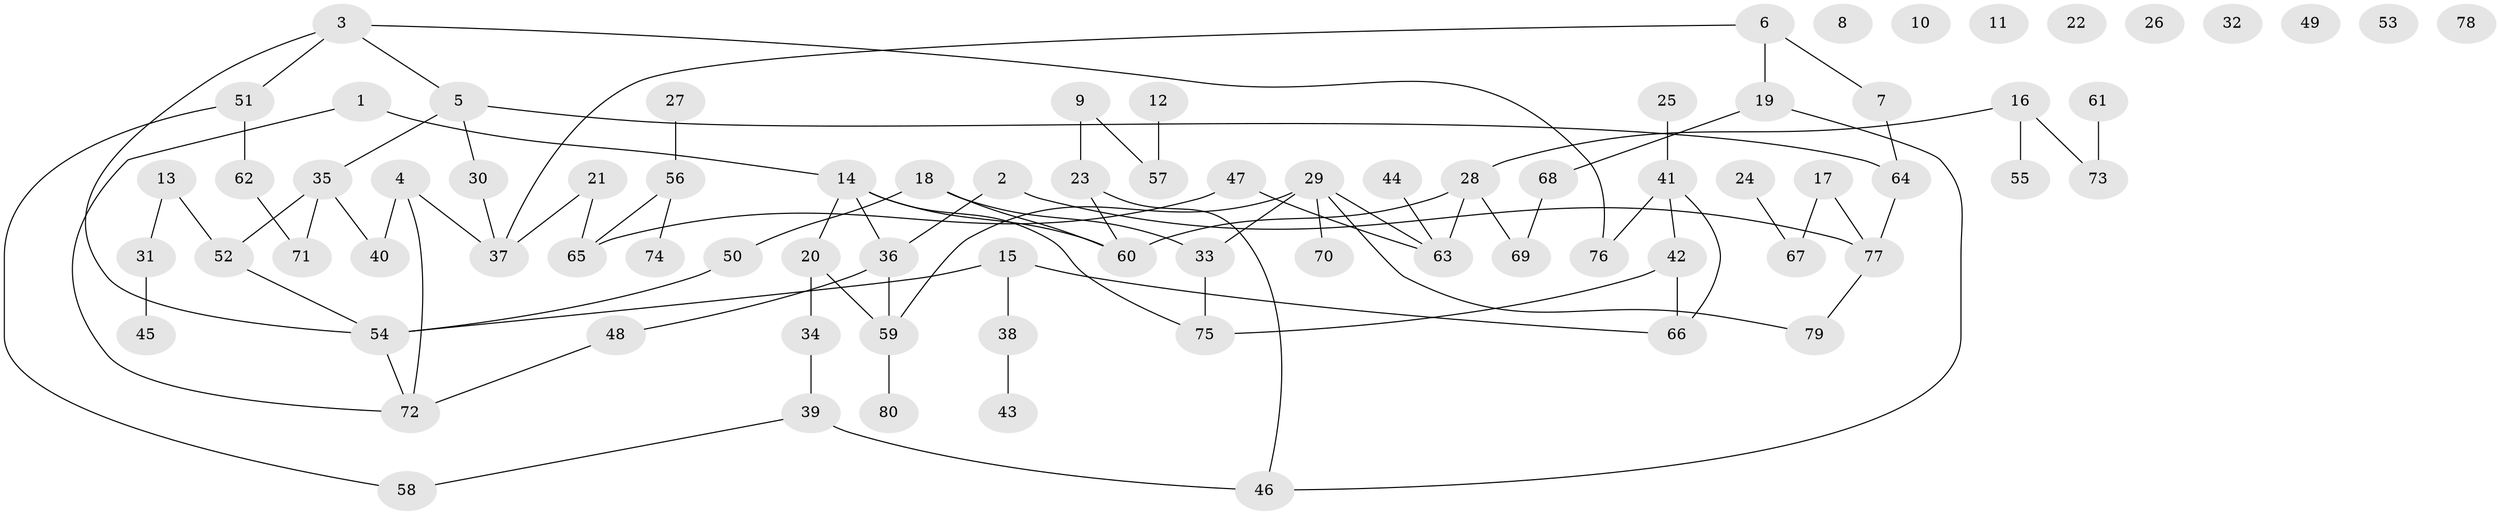 // coarse degree distribution, {4: 0.22916666666666666, 3: 0.3125, 2: 0.22916666666666666, 1: 0.16666666666666666, 5: 0.0625}
// Generated by graph-tools (version 1.1) at 2025/35/03/04/25 23:35:54]
// undirected, 80 vertices, 91 edges
graph export_dot {
  node [color=gray90,style=filled];
  1;
  2;
  3;
  4;
  5;
  6;
  7;
  8;
  9;
  10;
  11;
  12;
  13;
  14;
  15;
  16;
  17;
  18;
  19;
  20;
  21;
  22;
  23;
  24;
  25;
  26;
  27;
  28;
  29;
  30;
  31;
  32;
  33;
  34;
  35;
  36;
  37;
  38;
  39;
  40;
  41;
  42;
  43;
  44;
  45;
  46;
  47;
  48;
  49;
  50;
  51;
  52;
  53;
  54;
  55;
  56;
  57;
  58;
  59;
  60;
  61;
  62;
  63;
  64;
  65;
  66;
  67;
  68;
  69;
  70;
  71;
  72;
  73;
  74;
  75;
  76;
  77;
  78;
  79;
  80;
  1 -- 14;
  1 -- 72;
  2 -- 36;
  2 -- 77;
  3 -- 5;
  3 -- 51;
  3 -- 54;
  3 -- 76;
  4 -- 37;
  4 -- 40;
  4 -- 72;
  5 -- 30;
  5 -- 35;
  5 -- 64;
  6 -- 7;
  6 -- 19;
  6 -- 37;
  7 -- 64;
  9 -- 23;
  9 -- 57;
  12 -- 57;
  13 -- 31;
  13 -- 52;
  14 -- 20;
  14 -- 36;
  14 -- 60;
  14 -- 75;
  15 -- 38;
  15 -- 54;
  15 -- 66;
  16 -- 28;
  16 -- 55;
  16 -- 73;
  17 -- 67;
  17 -- 77;
  18 -- 33;
  18 -- 50;
  18 -- 60;
  19 -- 46;
  19 -- 68;
  20 -- 34;
  20 -- 59;
  21 -- 37;
  21 -- 65;
  23 -- 46;
  23 -- 60;
  24 -- 67;
  25 -- 41;
  27 -- 56;
  28 -- 60;
  28 -- 63;
  28 -- 69;
  29 -- 33;
  29 -- 59;
  29 -- 63;
  29 -- 70;
  29 -- 79;
  30 -- 37;
  31 -- 45;
  33 -- 75;
  34 -- 39;
  35 -- 40;
  35 -- 52;
  35 -- 71;
  36 -- 48;
  36 -- 59;
  38 -- 43;
  39 -- 46;
  39 -- 58;
  41 -- 42;
  41 -- 66;
  41 -- 76;
  42 -- 66;
  42 -- 75;
  44 -- 63;
  47 -- 63;
  47 -- 65;
  48 -- 72;
  50 -- 54;
  51 -- 58;
  51 -- 62;
  52 -- 54;
  54 -- 72;
  56 -- 65;
  56 -- 74;
  59 -- 80;
  61 -- 73;
  62 -- 71;
  64 -- 77;
  68 -- 69;
  77 -- 79;
}
